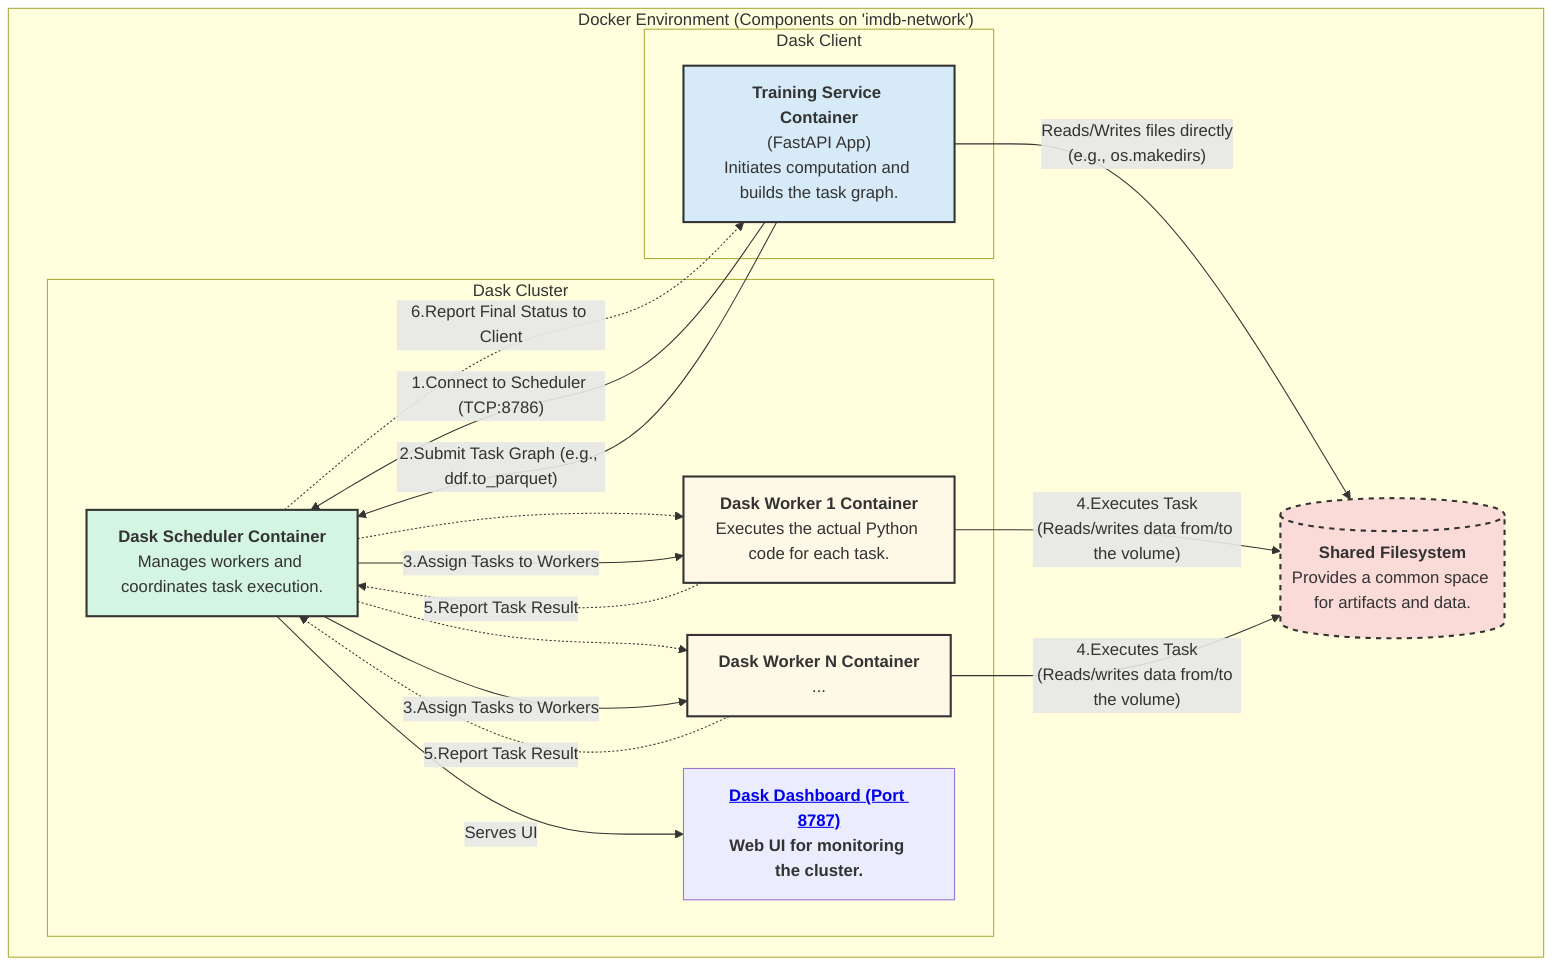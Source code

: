 graph TD
    subgraph "Docker Environment (Components on 'imdb-network')"
        
        subgraph "Dask Client"
            Client["<b>Training Service Container</b><br/>(FastAPI App)<br/>Initiates computation and builds the task graph."]
        end

        subgraph "Dask Cluster"
            Scheduler["<b>Dask Scheduler Container</b><br</i><br/>Manages workers and coordinates task execution."]
            Worker1["<b>Dask Worker 1 Container</b><b</i><br/>Executes the actual Python code for each task."]
            WorkerN["<b>Dask Worker N Container</b><br/>..."]
            Dashboard["<a href='http://localhost:8787' target='_blank'><b>Dask Dashboard (Port 8787)</a><br/>Web UI for monitoring the cluster."]
        end

        SharedVolume[("<b>Shared Filesystem</b><br/<br/>Provides a common space for artifacts and data.")]

        Client -- "1.Connect to Scheduler (TCP:8786)" --> Scheduler
        Scheduler -.-> Worker1
        Scheduler -.-> WorkerN
        
        Client -- "2.Submit Task Graph (e.g., ddf.to_parquet)" --> Scheduler
        Scheduler -- "3.Assign Tasks to Workers" --> Worker1
        Scheduler -- "3.Assign Tasks to Workers" --> WorkerN

        Client -- "Reads/Writes files directly<br/>(e.g., os.makedirs)" --> SharedVolume
        Worker1 -- "4.Executes Task<br/>(Reads/writes data from/to the volume)" --> SharedVolume
        WorkerN -- "4.Executes Task<br/>(Reads/writes data from/to the volume)" --> SharedVolume
        
        Worker1 -.->|5.Report Task Result| Scheduler
        WorkerN -.->|5.Report Task Result| Scheduler

        Scheduler -.->|6.Report Final Status to Client| Client
        Scheduler -- "Serves UI" --> Dashboard
    end

    style Client fill:#D6EAF8,stroke:#333,stroke-width:2px
    style Scheduler fill:#D5F5E3,stroke:#333,stroke-width:2px
    style Worker1 fill:#FEF9E7,stroke:#333,stroke-width:2px
    style WorkerN fill:#FEF9E7,stroke:#333,stroke-width:2px
    style SharedVolume fill:#FADBD8,stroke:#333,stroke-width:2px,stroke-dasharray: 5 5